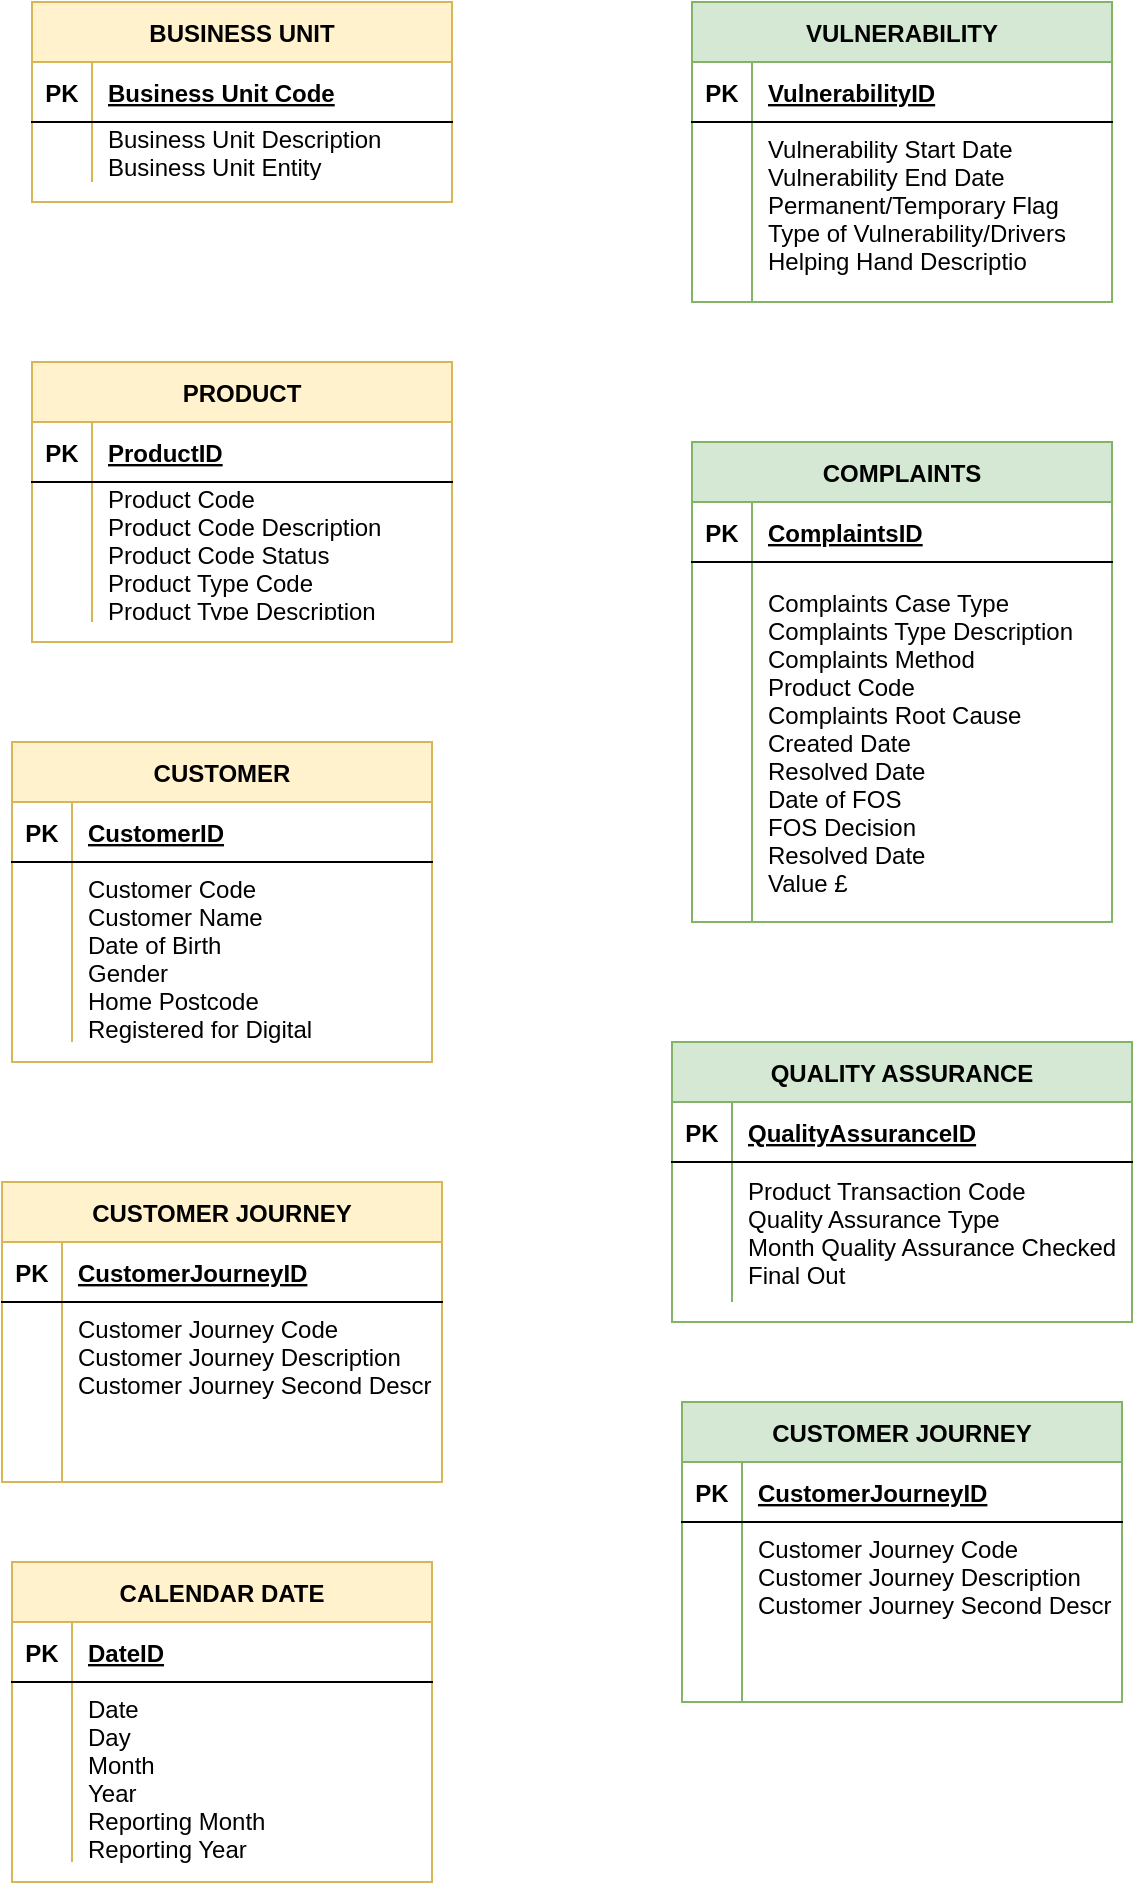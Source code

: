 <mxfile version="19.0.3" type="github">
  <diagram id="R2lEEEUBdFMjLlhIrx00" name="Page-1">
    <mxGraphModel dx="1810" dy="1220" grid="1" gridSize="10" guides="1" tooltips="1" connect="1" arrows="1" fold="1" page="1" pageScale="1" pageWidth="850" pageHeight="1100" math="0" shadow="0" extFonts="Permanent Marker^https://fonts.googleapis.com/css?family=Permanent+Marker">
      <root>
        <mxCell id="0" />
        <mxCell id="1" parent="0" />
        <mxCell id="C-vyLk0tnHw3VtMMgP7b-23" value="BUSINESS UNIT" style="shape=table;startSize=30;container=1;collapsible=1;childLayout=tableLayout;fixedRows=1;rowLines=0;fontStyle=1;align=center;resizeLast=1;fillColor=#fff2cc;strokeColor=#d6b656;" parent="1" vertex="1">
          <mxGeometry x="50" y="80" width="210" height="100" as="geometry" />
        </mxCell>
        <mxCell id="C-vyLk0tnHw3VtMMgP7b-24" value="" style="shape=partialRectangle;collapsible=0;dropTarget=0;pointerEvents=0;fillColor=none;points=[[0,0.5],[1,0.5]];portConstraint=eastwest;top=0;left=0;right=0;bottom=1;" parent="C-vyLk0tnHw3VtMMgP7b-23" vertex="1">
          <mxGeometry y="30" width="210" height="30" as="geometry" />
        </mxCell>
        <mxCell id="C-vyLk0tnHw3VtMMgP7b-25" value="PK" style="shape=partialRectangle;overflow=hidden;connectable=0;fillColor=none;top=0;left=0;bottom=0;right=0;fontStyle=1;" parent="C-vyLk0tnHw3VtMMgP7b-24" vertex="1">
          <mxGeometry width="30" height="30" as="geometry">
            <mxRectangle width="30" height="30" as="alternateBounds" />
          </mxGeometry>
        </mxCell>
        <mxCell id="C-vyLk0tnHw3VtMMgP7b-26" value="Business Unit Code" style="shape=partialRectangle;overflow=hidden;connectable=0;fillColor=none;top=0;left=0;bottom=0;right=0;align=left;spacingLeft=6;fontStyle=5;" parent="C-vyLk0tnHw3VtMMgP7b-24" vertex="1">
          <mxGeometry x="30" width="180" height="30" as="geometry">
            <mxRectangle width="180" height="30" as="alternateBounds" />
          </mxGeometry>
        </mxCell>
        <mxCell id="C-vyLk0tnHw3VtMMgP7b-27" value="" style="shape=partialRectangle;collapsible=0;dropTarget=0;pointerEvents=0;fillColor=none;points=[[0,0.5],[1,0.5]];portConstraint=eastwest;top=0;left=0;right=0;bottom=0;" parent="C-vyLk0tnHw3VtMMgP7b-23" vertex="1">
          <mxGeometry y="60" width="210" height="30" as="geometry" />
        </mxCell>
        <mxCell id="C-vyLk0tnHw3VtMMgP7b-28" value="" style="shape=partialRectangle;overflow=hidden;connectable=0;fillColor=none;top=0;left=0;bottom=0;right=0;" parent="C-vyLk0tnHw3VtMMgP7b-27" vertex="1">
          <mxGeometry width="30" height="30" as="geometry">
            <mxRectangle width="30" height="30" as="alternateBounds" />
          </mxGeometry>
        </mxCell>
        <mxCell id="C-vyLk0tnHw3VtMMgP7b-29" value="Business Unit Description&#xa;Business Unit Entity " style="shape=partialRectangle;overflow=hidden;connectable=0;fillColor=none;top=0;left=0;bottom=0;right=0;align=left;spacingLeft=6;" parent="C-vyLk0tnHw3VtMMgP7b-27" vertex="1">
          <mxGeometry x="30" width="180" height="30" as="geometry">
            <mxRectangle width="180" height="30" as="alternateBounds" />
          </mxGeometry>
        </mxCell>
        <mxCell id="8IbYY3N8ssp3eKRdi6eT-29" value="PRODUCT" style="shape=table;startSize=30;container=1;collapsible=1;childLayout=tableLayout;fixedRows=1;rowLines=0;fontStyle=1;align=center;resizeLast=1;fillColor=#fff2cc;strokeColor=#d6b656;" vertex="1" parent="1">
          <mxGeometry x="50" y="260" width="210" height="140" as="geometry" />
        </mxCell>
        <mxCell id="8IbYY3N8ssp3eKRdi6eT-30" value="" style="shape=partialRectangle;collapsible=0;dropTarget=0;pointerEvents=0;fillColor=none;points=[[0,0.5],[1,0.5]];portConstraint=eastwest;top=0;left=0;right=0;bottom=1;" vertex="1" parent="8IbYY3N8ssp3eKRdi6eT-29">
          <mxGeometry y="30" width="210" height="30" as="geometry" />
        </mxCell>
        <mxCell id="8IbYY3N8ssp3eKRdi6eT-31" value="PK" style="shape=partialRectangle;overflow=hidden;connectable=0;fillColor=none;top=0;left=0;bottom=0;right=0;fontStyle=1;" vertex="1" parent="8IbYY3N8ssp3eKRdi6eT-30">
          <mxGeometry width="30" height="30" as="geometry">
            <mxRectangle width="30" height="30" as="alternateBounds" />
          </mxGeometry>
        </mxCell>
        <mxCell id="8IbYY3N8ssp3eKRdi6eT-32" value="ProductID" style="shape=partialRectangle;overflow=hidden;connectable=0;fillColor=none;top=0;left=0;bottom=0;right=0;align=left;spacingLeft=6;fontStyle=5;" vertex="1" parent="8IbYY3N8ssp3eKRdi6eT-30">
          <mxGeometry x="30" width="180" height="30" as="geometry">
            <mxRectangle width="180" height="30" as="alternateBounds" />
          </mxGeometry>
        </mxCell>
        <mxCell id="8IbYY3N8ssp3eKRdi6eT-33" value="" style="shape=partialRectangle;collapsible=0;dropTarget=0;pointerEvents=0;fillColor=none;points=[[0,0.5],[1,0.5]];portConstraint=eastwest;top=0;left=0;right=0;bottom=0;" vertex="1" parent="8IbYY3N8ssp3eKRdi6eT-29">
          <mxGeometry y="60" width="210" height="70" as="geometry" />
        </mxCell>
        <mxCell id="8IbYY3N8ssp3eKRdi6eT-34" value="" style="shape=partialRectangle;overflow=hidden;connectable=0;fillColor=none;top=0;left=0;bottom=0;right=0;" vertex="1" parent="8IbYY3N8ssp3eKRdi6eT-33">
          <mxGeometry width="30" height="70" as="geometry">
            <mxRectangle width="30" height="70" as="alternateBounds" />
          </mxGeometry>
        </mxCell>
        <mxCell id="8IbYY3N8ssp3eKRdi6eT-35" value="Product Code&#xa;Product Code Description&#xa;Product Code Status&#xa;Product Type Code&#xa;Product Type Description " style="shape=partialRectangle;overflow=hidden;connectable=0;fillColor=none;top=0;left=0;bottom=0;right=0;align=left;spacingLeft=6;" vertex="1" parent="8IbYY3N8ssp3eKRdi6eT-33">
          <mxGeometry x="30" width="180" height="70" as="geometry">
            <mxRectangle width="180" height="70" as="alternateBounds" />
          </mxGeometry>
        </mxCell>
        <mxCell id="8IbYY3N8ssp3eKRdi6eT-49" value="CUSTOMER" style="shape=table;startSize=30;container=1;collapsible=1;childLayout=tableLayout;fixedRows=1;rowLines=0;fontStyle=1;align=center;resizeLast=1;fillColor=#fff2cc;strokeColor=#d6b656;" vertex="1" parent="1">
          <mxGeometry x="40" y="450" width="210" height="160" as="geometry" />
        </mxCell>
        <mxCell id="8IbYY3N8ssp3eKRdi6eT-50" value="" style="shape=partialRectangle;collapsible=0;dropTarget=0;pointerEvents=0;fillColor=none;points=[[0,0.5],[1,0.5]];portConstraint=eastwest;top=0;left=0;right=0;bottom=1;" vertex="1" parent="8IbYY3N8ssp3eKRdi6eT-49">
          <mxGeometry y="30" width="210" height="30" as="geometry" />
        </mxCell>
        <mxCell id="8IbYY3N8ssp3eKRdi6eT-51" value="PK" style="shape=partialRectangle;overflow=hidden;connectable=0;fillColor=none;top=0;left=0;bottom=0;right=0;fontStyle=1;" vertex="1" parent="8IbYY3N8ssp3eKRdi6eT-50">
          <mxGeometry width="30" height="30" as="geometry">
            <mxRectangle width="30" height="30" as="alternateBounds" />
          </mxGeometry>
        </mxCell>
        <mxCell id="8IbYY3N8ssp3eKRdi6eT-52" value="CustomerID" style="shape=partialRectangle;overflow=hidden;connectable=0;fillColor=none;top=0;left=0;bottom=0;right=0;align=left;spacingLeft=6;fontStyle=5;" vertex="1" parent="8IbYY3N8ssp3eKRdi6eT-50">
          <mxGeometry x="30" width="180" height="30" as="geometry">
            <mxRectangle width="180" height="30" as="alternateBounds" />
          </mxGeometry>
        </mxCell>
        <mxCell id="8IbYY3N8ssp3eKRdi6eT-53" value="" style="shape=partialRectangle;collapsible=0;dropTarget=0;pointerEvents=0;fillColor=none;points=[[0,0.5],[1,0.5]];portConstraint=eastwest;top=0;left=0;right=0;bottom=0;" vertex="1" parent="8IbYY3N8ssp3eKRdi6eT-49">
          <mxGeometry y="60" width="210" height="90" as="geometry" />
        </mxCell>
        <mxCell id="8IbYY3N8ssp3eKRdi6eT-54" value="" style="shape=partialRectangle;overflow=hidden;connectable=0;fillColor=none;top=0;left=0;bottom=0;right=0;" vertex="1" parent="8IbYY3N8ssp3eKRdi6eT-53">
          <mxGeometry width="30" height="90" as="geometry">
            <mxRectangle width="30" height="90" as="alternateBounds" />
          </mxGeometry>
        </mxCell>
        <mxCell id="8IbYY3N8ssp3eKRdi6eT-55" value="Customer Code&#xa;Customer Name&#xa;Date of Birth&#xa;Gender&#xa;Home Postcode&#xa;Registered for Digital " style="shape=partialRectangle;overflow=hidden;connectable=0;fillColor=none;top=0;left=0;bottom=0;right=0;align=left;spacingLeft=6;verticalAlign=top;" vertex="1" parent="8IbYY3N8ssp3eKRdi6eT-53">
          <mxGeometry x="30" width="180" height="90" as="geometry">
            <mxRectangle width="180" height="90" as="alternateBounds" />
          </mxGeometry>
        </mxCell>
        <mxCell id="8IbYY3N8ssp3eKRdi6eT-56" value="CALENDAR DATE" style="shape=table;startSize=30;container=1;collapsible=1;childLayout=tableLayout;fixedRows=1;rowLines=0;fontStyle=1;align=center;resizeLast=1;fillColor=#fff2cc;strokeColor=#d6b656;" vertex="1" parent="1">
          <mxGeometry x="40" y="860" width="210" height="160" as="geometry" />
        </mxCell>
        <mxCell id="8IbYY3N8ssp3eKRdi6eT-57" value="" style="shape=partialRectangle;collapsible=0;dropTarget=0;pointerEvents=0;fillColor=none;points=[[0,0.5],[1,0.5]];portConstraint=eastwest;top=0;left=0;right=0;bottom=1;" vertex="1" parent="8IbYY3N8ssp3eKRdi6eT-56">
          <mxGeometry y="30" width="210" height="30" as="geometry" />
        </mxCell>
        <mxCell id="8IbYY3N8ssp3eKRdi6eT-58" value="PK" style="shape=partialRectangle;overflow=hidden;connectable=0;fillColor=none;top=0;left=0;bottom=0;right=0;fontStyle=1;" vertex="1" parent="8IbYY3N8ssp3eKRdi6eT-57">
          <mxGeometry width="30" height="30" as="geometry">
            <mxRectangle width="30" height="30" as="alternateBounds" />
          </mxGeometry>
        </mxCell>
        <mxCell id="8IbYY3N8ssp3eKRdi6eT-59" value="DateID" style="shape=partialRectangle;overflow=hidden;connectable=0;fillColor=none;top=0;left=0;bottom=0;right=0;align=left;spacingLeft=6;fontStyle=5;" vertex="1" parent="8IbYY3N8ssp3eKRdi6eT-57">
          <mxGeometry x="30" width="180" height="30" as="geometry">
            <mxRectangle width="180" height="30" as="alternateBounds" />
          </mxGeometry>
        </mxCell>
        <mxCell id="8IbYY3N8ssp3eKRdi6eT-60" value="" style="shape=partialRectangle;collapsible=0;dropTarget=0;pointerEvents=0;fillColor=none;points=[[0,0.5],[1,0.5]];portConstraint=eastwest;top=0;left=0;right=0;bottom=0;" vertex="1" parent="8IbYY3N8ssp3eKRdi6eT-56">
          <mxGeometry y="60" width="210" height="90" as="geometry" />
        </mxCell>
        <mxCell id="8IbYY3N8ssp3eKRdi6eT-61" value="" style="shape=partialRectangle;overflow=hidden;connectable=0;fillColor=none;top=0;left=0;bottom=0;right=0;" vertex="1" parent="8IbYY3N8ssp3eKRdi6eT-60">
          <mxGeometry width="30" height="90" as="geometry">
            <mxRectangle width="30" height="90" as="alternateBounds" />
          </mxGeometry>
        </mxCell>
        <mxCell id="8IbYY3N8ssp3eKRdi6eT-62" value="Date &#xa;Day &#xa;Month &#xa;Year &#xa;Reporting Month &#xa;Reporting Year " style="shape=partialRectangle;overflow=hidden;connectable=0;fillColor=none;top=0;left=0;bottom=0;right=0;align=left;spacingLeft=6;verticalAlign=top;" vertex="1" parent="8IbYY3N8ssp3eKRdi6eT-60">
          <mxGeometry x="30" width="180" height="90" as="geometry">
            <mxRectangle width="180" height="90" as="alternateBounds" />
          </mxGeometry>
        </mxCell>
        <mxCell id="8IbYY3N8ssp3eKRdi6eT-63" value="CUSTOMER JOURNEY" style="shape=table;startSize=30;container=1;collapsible=1;childLayout=tableLayout;fixedRows=1;rowLines=0;fontStyle=1;align=center;resizeLast=1;fillColor=#fff2cc;strokeColor=#d6b656;" vertex="1" parent="1">
          <mxGeometry x="35" y="670" width="220" height="150" as="geometry" />
        </mxCell>
        <mxCell id="8IbYY3N8ssp3eKRdi6eT-64" value="" style="shape=partialRectangle;collapsible=0;dropTarget=0;pointerEvents=0;fillColor=none;points=[[0,0.5],[1,0.5]];portConstraint=eastwest;top=0;left=0;right=0;bottom=1;" vertex="1" parent="8IbYY3N8ssp3eKRdi6eT-63">
          <mxGeometry y="30" width="220" height="30" as="geometry" />
        </mxCell>
        <mxCell id="8IbYY3N8ssp3eKRdi6eT-65" value="PK" style="shape=partialRectangle;overflow=hidden;connectable=0;fillColor=none;top=0;left=0;bottom=0;right=0;fontStyle=1;" vertex="1" parent="8IbYY3N8ssp3eKRdi6eT-64">
          <mxGeometry width="30" height="30" as="geometry">
            <mxRectangle width="30" height="30" as="alternateBounds" />
          </mxGeometry>
        </mxCell>
        <mxCell id="8IbYY3N8ssp3eKRdi6eT-66" value="CustomerJourneyID" style="shape=partialRectangle;overflow=hidden;connectable=0;fillColor=none;top=0;left=0;bottom=0;right=0;align=left;spacingLeft=6;fontStyle=5;" vertex="1" parent="8IbYY3N8ssp3eKRdi6eT-64">
          <mxGeometry x="30" width="190" height="30" as="geometry">
            <mxRectangle width="190" height="30" as="alternateBounds" />
          </mxGeometry>
        </mxCell>
        <mxCell id="8IbYY3N8ssp3eKRdi6eT-67" value="" style="shape=partialRectangle;collapsible=0;dropTarget=0;pointerEvents=0;fillColor=none;points=[[0,0.5],[1,0.5]];portConstraint=eastwest;top=0;left=0;right=0;bottom=0;" vertex="1" parent="8IbYY3N8ssp3eKRdi6eT-63">
          <mxGeometry y="60" width="220" height="90" as="geometry" />
        </mxCell>
        <mxCell id="8IbYY3N8ssp3eKRdi6eT-68" value="" style="shape=partialRectangle;overflow=hidden;connectable=0;fillColor=none;top=0;left=0;bottom=0;right=0;" vertex="1" parent="8IbYY3N8ssp3eKRdi6eT-67">
          <mxGeometry width="30" height="90" as="geometry">
            <mxRectangle width="30" height="90" as="alternateBounds" />
          </mxGeometry>
        </mxCell>
        <mxCell id="8IbYY3N8ssp3eKRdi6eT-69" value="Customer Journey Code &#xa;Customer Journey Description &#xa;Customer Journey Second Descr " style="shape=partialRectangle;overflow=hidden;connectable=0;fillColor=none;top=0;left=0;bottom=0;right=0;align=left;spacingLeft=6;verticalAlign=top;" vertex="1" parent="8IbYY3N8ssp3eKRdi6eT-67">
          <mxGeometry x="30" width="190" height="90" as="geometry">
            <mxRectangle width="190" height="90" as="alternateBounds" />
          </mxGeometry>
        </mxCell>
        <mxCell id="8IbYY3N8ssp3eKRdi6eT-83" value="VULNERABILITY" style="shape=table;startSize=30;container=1;collapsible=1;childLayout=tableLayout;fixedRows=1;rowLines=0;fontStyle=1;align=center;resizeLast=1;fillColor=#d5e8d4;strokeColor=#82b366;" vertex="1" parent="1">
          <mxGeometry x="380" y="80" width="210" height="150" as="geometry" />
        </mxCell>
        <mxCell id="8IbYY3N8ssp3eKRdi6eT-84" value="" style="shape=partialRectangle;collapsible=0;dropTarget=0;pointerEvents=0;fillColor=none;points=[[0,0.5],[1,0.5]];portConstraint=eastwest;top=0;left=0;right=0;bottom=1;" vertex="1" parent="8IbYY3N8ssp3eKRdi6eT-83">
          <mxGeometry y="30" width="210" height="30" as="geometry" />
        </mxCell>
        <mxCell id="8IbYY3N8ssp3eKRdi6eT-85" value="PK" style="shape=partialRectangle;overflow=hidden;connectable=0;fillColor=none;top=0;left=0;bottom=0;right=0;fontStyle=1;" vertex="1" parent="8IbYY3N8ssp3eKRdi6eT-84">
          <mxGeometry width="30" height="30" as="geometry">
            <mxRectangle width="30" height="30" as="alternateBounds" />
          </mxGeometry>
        </mxCell>
        <mxCell id="8IbYY3N8ssp3eKRdi6eT-86" value="VulnerabilityID" style="shape=partialRectangle;overflow=hidden;connectable=0;fillColor=none;top=0;left=0;bottom=0;right=0;align=left;spacingLeft=6;fontStyle=5;" vertex="1" parent="8IbYY3N8ssp3eKRdi6eT-84">
          <mxGeometry x="30" width="180" height="30" as="geometry">
            <mxRectangle width="180" height="30" as="alternateBounds" />
          </mxGeometry>
        </mxCell>
        <mxCell id="8IbYY3N8ssp3eKRdi6eT-87" value="" style="shape=partialRectangle;collapsible=0;dropTarget=0;pointerEvents=0;fillColor=none;points=[[0,0.5],[1,0.5]];portConstraint=eastwest;top=0;left=0;right=0;bottom=0;" vertex="1" parent="8IbYY3N8ssp3eKRdi6eT-83">
          <mxGeometry y="60" width="210" height="90" as="geometry" />
        </mxCell>
        <mxCell id="8IbYY3N8ssp3eKRdi6eT-88" value="" style="shape=partialRectangle;overflow=hidden;connectable=0;fillColor=none;top=0;left=0;bottom=0;right=0;" vertex="1" parent="8IbYY3N8ssp3eKRdi6eT-87">
          <mxGeometry width="30" height="90" as="geometry">
            <mxRectangle width="30" height="90" as="alternateBounds" />
          </mxGeometry>
        </mxCell>
        <mxCell id="8IbYY3N8ssp3eKRdi6eT-89" value="Vulnerability Start Date&#xa;Vulnerability End Date&#xa;Permanent/Temporary Flag&#xa;Type of Vulnerability/Drivers &#xa;Helping Hand Descriptio" style="shape=partialRectangle;overflow=hidden;connectable=0;fillColor=none;top=0;left=0;bottom=0;right=0;align=left;spacingLeft=6;verticalAlign=top;" vertex="1" parent="8IbYY3N8ssp3eKRdi6eT-87">
          <mxGeometry x="30" width="180" height="90" as="geometry">
            <mxRectangle width="180" height="90" as="alternateBounds" />
          </mxGeometry>
        </mxCell>
        <mxCell id="8IbYY3N8ssp3eKRdi6eT-91" value="COMPLAINTS" style="shape=table;startSize=30;container=1;collapsible=1;childLayout=tableLayout;fixedRows=1;rowLines=0;fontStyle=1;align=center;resizeLast=1;fillColor=#d5e8d4;strokeColor=#82b366;" vertex="1" parent="1">
          <mxGeometry x="380" y="300" width="210" height="240" as="geometry" />
        </mxCell>
        <mxCell id="8IbYY3N8ssp3eKRdi6eT-92" value="" style="shape=partialRectangle;collapsible=0;dropTarget=0;pointerEvents=0;fillColor=none;points=[[0,0.5],[1,0.5]];portConstraint=eastwest;top=0;left=0;right=0;bottom=1;" vertex="1" parent="8IbYY3N8ssp3eKRdi6eT-91">
          <mxGeometry y="30" width="210" height="30" as="geometry" />
        </mxCell>
        <mxCell id="8IbYY3N8ssp3eKRdi6eT-93" value="PK" style="shape=partialRectangle;overflow=hidden;connectable=0;fillColor=none;top=0;left=0;bottom=0;right=0;fontStyle=1;" vertex="1" parent="8IbYY3N8ssp3eKRdi6eT-92">
          <mxGeometry width="30" height="30" as="geometry">
            <mxRectangle width="30" height="30" as="alternateBounds" />
          </mxGeometry>
        </mxCell>
        <mxCell id="8IbYY3N8ssp3eKRdi6eT-94" value="ComplaintsID" style="shape=partialRectangle;overflow=hidden;connectable=0;fillColor=none;top=0;left=0;bottom=0;right=0;align=left;spacingLeft=6;fontStyle=5;" vertex="1" parent="8IbYY3N8ssp3eKRdi6eT-92">
          <mxGeometry x="30" width="180" height="30" as="geometry">
            <mxRectangle width="180" height="30" as="alternateBounds" />
          </mxGeometry>
        </mxCell>
        <mxCell id="8IbYY3N8ssp3eKRdi6eT-95" value="" style="shape=partialRectangle;collapsible=0;dropTarget=0;pointerEvents=0;fillColor=none;points=[[0,0.5],[1,0.5]];portConstraint=eastwest;top=0;left=0;right=0;bottom=0;" vertex="1" parent="8IbYY3N8ssp3eKRdi6eT-91">
          <mxGeometry y="60" width="210" height="180" as="geometry" />
        </mxCell>
        <mxCell id="8IbYY3N8ssp3eKRdi6eT-96" value="" style="shape=partialRectangle;overflow=hidden;connectable=0;fillColor=none;top=0;left=0;bottom=0;right=0;" vertex="1" parent="8IbYY3N8ssp3eKRdi6eT-95">
          <mxGeometry width="30" height="180" as="geometry">
            <mxRectangle width="30" height="180" as="alternateBounds" />
          </mxGeometry>
        </mxCell>
        <mxCell id="8IbYY3N8ssp3eKRdi6eT-97" value="Complaints Case Type  &#xa;Complaints Type Description &#xa;Complaints Method &#xa;Product Code &#xa;Complaints Root Cause&#xa;Created Date&#xa;Resolved Date &#xa;Date of FOS&#xa;FOS Decision &#xa;Resolved Date &#xa;Value £ " style="shape=partialRectangle;overflow=hidden;connectable=0;fillColor=none;top=0;left=0;bottom=0;right=0;align=left;spacingLeft=6;" vertex="1" parent="8IbYY3N8ssp3eKRdi6eT-95">
          <mxGeometry x="30" width="180" height="180" as="geometry">
            <mxRectangle width="180" height="180" as="alternateBounds" />
          </mxGeometry>
        </mxCell>
        <mxCell id="8IbYY3N8ssp3eKRdi6eT-100" value="QUALITY ASSURANCE" style="shape=table;startSize=30;container=1;collapsible=1;childLayout=tableLayout;fixedRows=1;rowLines=0;fontStyle=1;align=center;resizeLast=1;fillColor=#d5e8d4;strokeColor=#82b366;" vertex="1" parent="1">
          <mxGeometry x="370" y="600" width="230" height="140" as="geometry" />
        </mxCell>
        <mxCell id="8IbYY3N8ssp3eKRdi6eT-101" value="" style="shape=partialRectangle;collapsible=0;dropTarget=0;pointerEvents=0;fillColor=none;points=[[0,0.5],[1,0.5]];portConstraint=eastwest;top=0;left=0;right=0;bottom=1;" vertex="1" parent="8IbYY3N8ssp3eKRdi6eT-100">
          <mxGeometry y="30" width="230" height="30" as="geometry" />
        </mxCell>
        <mxCell id="8IbYY3N8ssp3eKRdi6eT-102" value="PK" style="shape=partialRectangle;overflow=hidden;connectable=0;fillColor=none;top=0;left=0;bottom=0;right=0;fontStyle=1;" vertex="1" parent="8IbYY3N8ssp3eKRdi6eT-101">
          <mxGeometry width="30" height="30" as="geometry">
            <mxRectangle width="30" height="30" as="alternateBounds" />
          </mxGeometry>
        </mxCell>
        <mxCell id="8IbYY3N8ssp3eKRdi6eT-103" value="QualityAssuranceID" style="shape=partialRectangle;overflow=hidden;connectable=0;fillColor=none;top=0;left=0;bottom=0;right=0;align=left;spacingLeft=6;fontStyle=5;" vertex="1" parent="8IbYY3N8ssp3eKRdi6eT-101">
          <mxGeometry x="30" width="200" height="30" as="geometry">
            <mxRectangle width="200" height="30" as="alternateBounds" />
          </mxGeometry>
        </mxCell>
        <mxCell id="8IbYY3N8ssp3eKRdi6eT-104" value="" style="shape=partialRectangle;collapsible=0;dropTarget=0;pointerEvents=0;fillColor=none;points=[[0,0.5],[1,0.5]];portConstraint=eastwest;top=0;left=0;right=0;bottom=0;" vertex="1" parent="8IbYY3N8ssp3eKRdi6eT-100">
          <mxGeometry y="60" width="230" height="70" as="geometry" />
        </mxCell>
        <mxCell id="8IbYY3N8ssp3eKRdi6eT-105" value="" style="shape=partialRectangle;overflow=hidden;connectable=0;fillColor=none;top=0;left=0;bottom=0;right=0;" vertex="1" parent="8IbYY3N8ssp3eKRdi6eT-104">
          <mxGeometry width="30" height="70" as="geometry">
            <mxRectangle width="30" height="70" as="alternateBounds" />
          </mxGeometry>
        </mxCell>
        <mxCell id="8IbYY3N8ssp3eKRdi6eT-106" value="Product Transaction Code &#xa;Quality Assurance Type &#xa;Month Quality Assurance Checked&#xa;Final Out" style="shape=partialRectangle;overflow=hidden;connectable=0;fillColor=none;top=0;left=0;bottom=0;right=0;align=left;spacingLeft=6;" vertex="1" parent="8IbYY3N8ssp3eKRdi6eT-104">
          <mxGeometry x="30" width="200" height="70" as="geometry">
            <mxRectangle width="200" height="70" as="alternateBounds" />
          </mxGeometry>
        </mxCell>
        <mxCell id="8IbYY3N8ssp3eKRdi6eT-107" value="CUSTOMER JOURNEY" style="shape=table;startSize=30;container=1;collapsible=1;childLayout=tableLayout;fixedRows=1;rowLines=0;fontStyle=1;align=center;resizeLast=1;fillColor=#d5e8d4;strokeColor=#82b366;" vertex="1" parent="1">
          <mxGeometry x="375" y="780" width="220" height="150" as="geometry" />
        </mxCell>
        <mxCell id="8IbYY3N8ssp3eKRdi6eT-108" value="" style="shape=partialRectangle;collapsible=0;dropTarget=0;pointerEvents=0;fillColor=none;points=[[0,0.5],[1,0.5]];portConstraint=eastwest;top=0;left=0;right=0;bottom=1;" vertex="1" parent="8IbYY3N8ssp3eKRdi6eT-107">
          <mxGeometry y="30" width="220" height="30" as="geometry" />
        </mxCell>
        <mxCell id="8IbYY3N8ssp3eKRdi6eT-109" value="PK" style="shape=partialRectangle;overflow=hidden;connectable=0;fillColor=none;top=0;left=0;bottom=0;right=0;fontStyle=1;" vertex="1" parent="8IbYY3N8ssp3eKRdi6eT-108">
          <mxGeometry width="30" height="30" as="geometry">
            <mxRectangle width="30" height="30" as="alternateBounds" />
          </mxGeometry>
        </mxCell>
        <mxCell id="8IbYY3N8ssp3eKRdi6eT-110" value="CustomerJourneyID" style="shape=partialRectangle;overflow=hidden;connectable=0;fillColor=none;top=0;left=0;bottom=0;right=0;align=left;spacingLeft=6;fontStyle=5;" vertex="1" parent="8IbYY3N8ssp3eKRdi6eT-108">
          <mxGeometry x="30" width="190" height="30" as="geometry">
            <mxRectangle width="190" height="30" as="alternateBounds" />
          </mxGeometry>
        </mxCell>
        <mxCell id="8IbYY3N8ssp3eKRdi6eT-111" value="" style="shape=partialRectangle;collapsible=0;dropTarget=0;pointerEvents=0;fillColor=none;points=[[0,0.5],[1,0.5]];portConstraint=eastwest;top=0;left=0;right=0;bottom=0;" vertex="1" parent="8IbYY3N8ssp3eKRdi6eT-107">
          <mxGeometry y="60" width="220" height="90" as="geometry" />
        </mxCell>
        <mxCell id="8IbYY3N8ssp3eKRdi6eT-112" value="" style="shape=partialRectangle;overflow=hidden;connectable=0;fillColor=none;top=0;left=0;bottom=0;right=0;" vertex="1" parent="8IbYY3N8ssp3eKRdi6eT-111">
          <mxGeometry width="30" height="90" as="geometry">
            <mxRectangle width="30" height="90" as="alternateBounds" />
          </mxGeometry>
        </mxCell>
        <mxCell id="8IbYY3N8ssp3eKRdi6eT-113" value="Customer Journey Code &#xa;Customer Journey Description &#xa;Customer Journey Second Descr " style="shape=partialRectangle;overflow=hidden;connectable=0;fillColor=none;top=0;left=0;bottom=0;right=0;align=left;spacingLeft=6;verticalAlign=top;" vertex="1" parent="8IbYY3N8ssp3eKRdi6eT-111">
          <mxGeometry x="30" width="190" height="90" as="geometry">
            <mxRectangle width="190" height="90" as="alternateBounds" />
          </mxGeometry>
        </mxCell>
      </root>
    </mxGraphModel>
  </diagram>
</mxfile>
